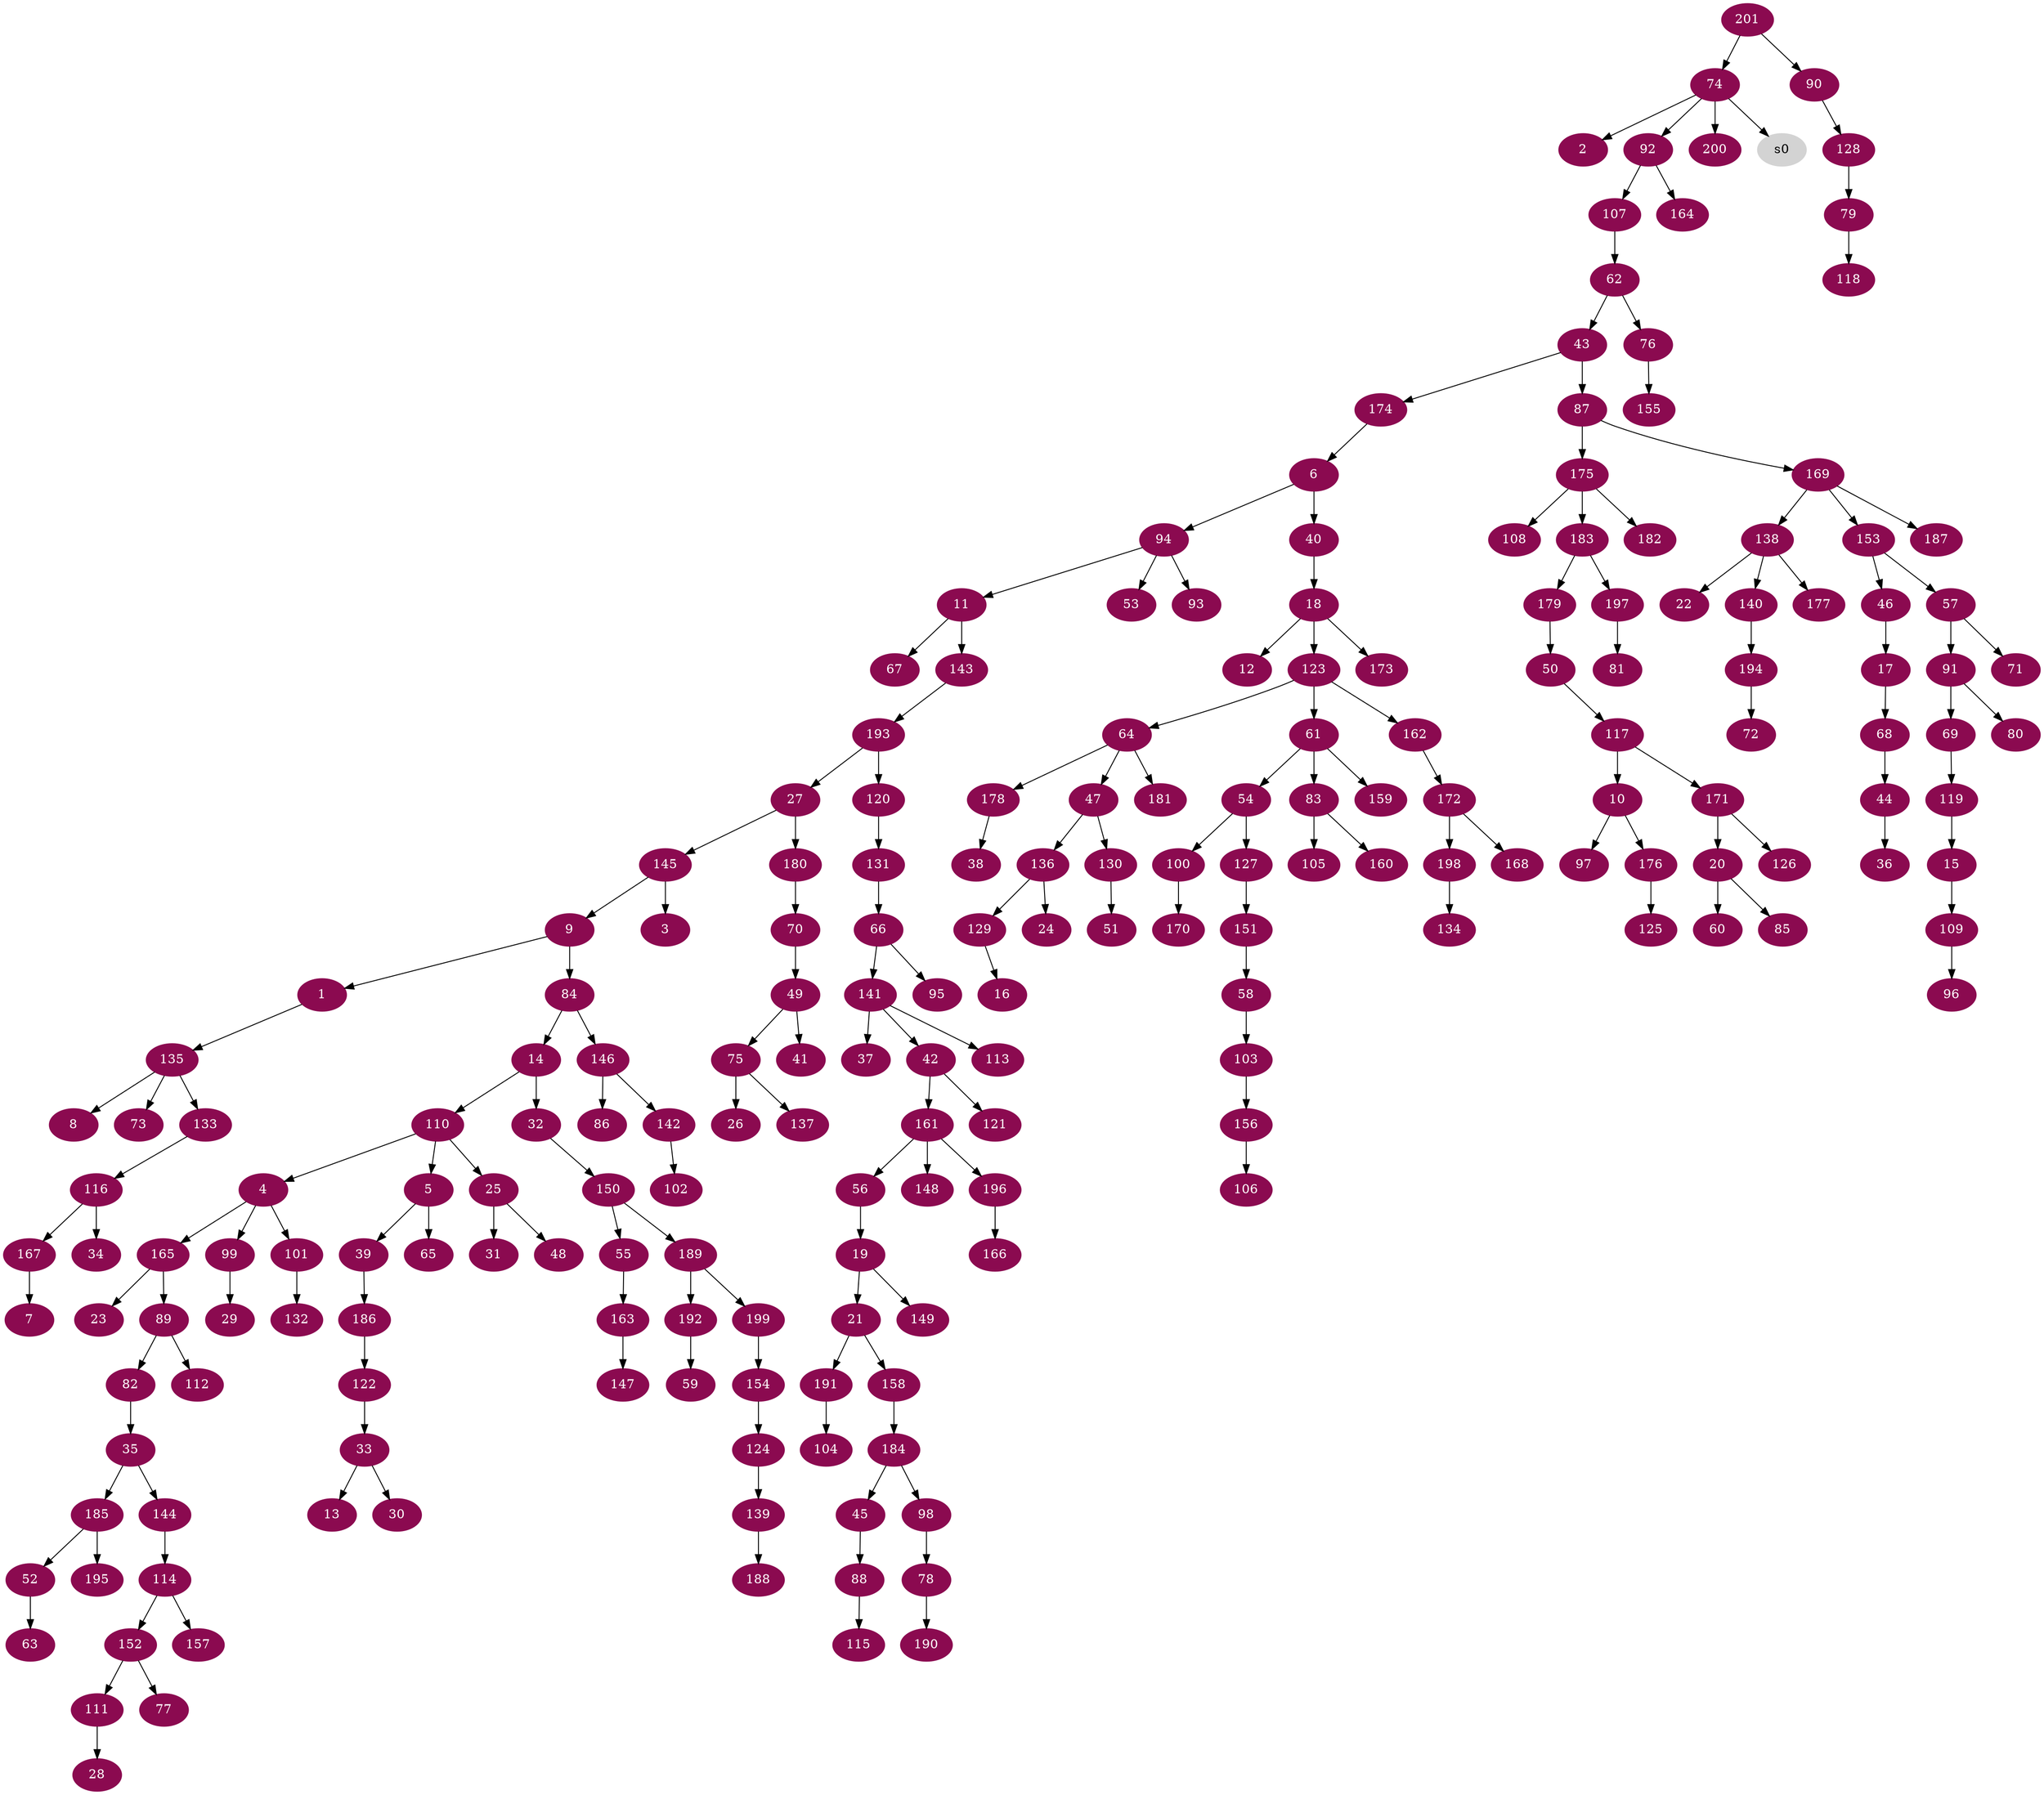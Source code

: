 digraph G {
node [color=deeppink4, style=filled, fontcolor=white];
9 -> 1;
74 -> 2;
145 -> 3;
110 -> 4;
110 -> 5;
174 -> 6;
167 -> 7;
135 -> 8;
145 -> 9;
117 -> 10;
94 -> 11;
18 -> 12;
33 -> 13;
84 -> 14;
119 -> 15;
129 -> 16;
46 -> 17;
40 -> 18;
56 -> 19;
171 -> 20;
19 -> 21;
138 -> 22;
165 -> 23;
136 -> 24;
110 -> 25;
75 -> 26;
193 -> 27;
111 -> 28;
99 -> 29;
33 -> 30;
25 -> 31;
14 -> 32;
122 -> 33;
116 -> 34;
82 -> 35;
44 -> 36;
141 -> 37;
178 -> 38;
5 -> 39;
6 -> 40;
49 -> 41;
141 -> 42;
62 -> 43;
68 -> 44;
184 -> 45;
153 -> 46;
64 -> 47;
25 -> 48;
70 -> 49;
179 -> 50;
130 -> 51;
185 -> 52;
94 -> 53;
61 -> 54;
150 -> 55;
161 -> 56;
153 -> 57;
151 -> 58;
192 -> 59;
20 -> 60;
123 -> 61;
107 -> 62;
52 -> 63;
123 -> 64;
5 -> 65;
131 -> 66;
11 -> 67;
17 -> 68;
91 -> 69;
180 -> 70;
57 -> 71;
194 -> 72;
135 -> 73;
201 -> 74;
49 -> 75;
62 -> 76;
152 -> 77;
98 -> 78;
128 -> 79;
91 -> 80;
197 -> 81;
89 -> 82;
61 -> 83;
9 -> 84;
20 -> 85;
146 -> 86;
43 -> 87;
45 -> 88;
165 -> 89;
201 -> 90;
57 -> 91;
74 -> 92;
94 -> 93;
6 -> 94;
66 -> 95;
109 -> 96;
10 -> 97;
184 -> 98;
4 -> 99;
54 -> 100;
4 -> 101;
142 -> 102;
58 -> 103;
191 -> 104;
83 -> 105;
156 -> 106;
92 -> 107;
175 -> 108;
15 -> 109;
14 -> 110;
152 -> 111;
89 -> 112;
141 -> 113;
144 -> 114;
88 -> 115;
133 -> 116;
50 -> 117;
79 -> 118;
69 -> 119;
193 -> 120;
42 -> 121;
186 -> 122;
18 -> 123;
154 -> 124;
176 -> 125;
171 -> 126;
54 -> 127;
90 -> 128;
136 -> 129;
47 -> 130;
120 -> 131;
101 -> 132;
135 -> 133;
198 -> 134;
1 -> 135;
47 -> 136;
75 -> 137;
169 -> 138;
124 -> 139;
138 -> 140;
66 -> 141;
146 -> 142;
11 -> 143;
35 -> 144;
27 -> 145;
84 -> 146;
163 -> 147;
161 -> 148;
19 -> 149;
32 -> 150;
127 -> 151;
114 -> 152;
169 -> 153;
199 -> 154;
76 -> 155;
103 -> 156;
114 -> 157;
21 -> 158;
61 -> 159;
83 -> 160;
42 -> 161;
123 -> 162;
55 -> 163;
92 -> 164;
4 -> 165;
196 -> 166;
116 -> 167;
172 -> 168;
87 -> 169;
100 -> 170;
117 -> 171;
162 -> 172;
18 -> 173;
43 -> 174;
87 -> 175;
10 -> 176;
138 -> 177;
64 -> 178;
183 -> 179;
27 -> 180;
64 -> 181;
175 -> 182;
175 -> 183;
158 -> 184;
35 -> 185;
39 -> 186;
169 -> 187;
139 -> 188;
150 -> 189;
78 -> 190;
21 -> 191;
189 -> 192;
143 -> 193;
140 -> 194;
185 -> 195;
161 -> 196;
183 -> 197;
172 -> 198;
189 -> 199;
74 -> 200;
node [color=lightgrey, style=filled, fontcolor=black];
74 -> s0;
}
